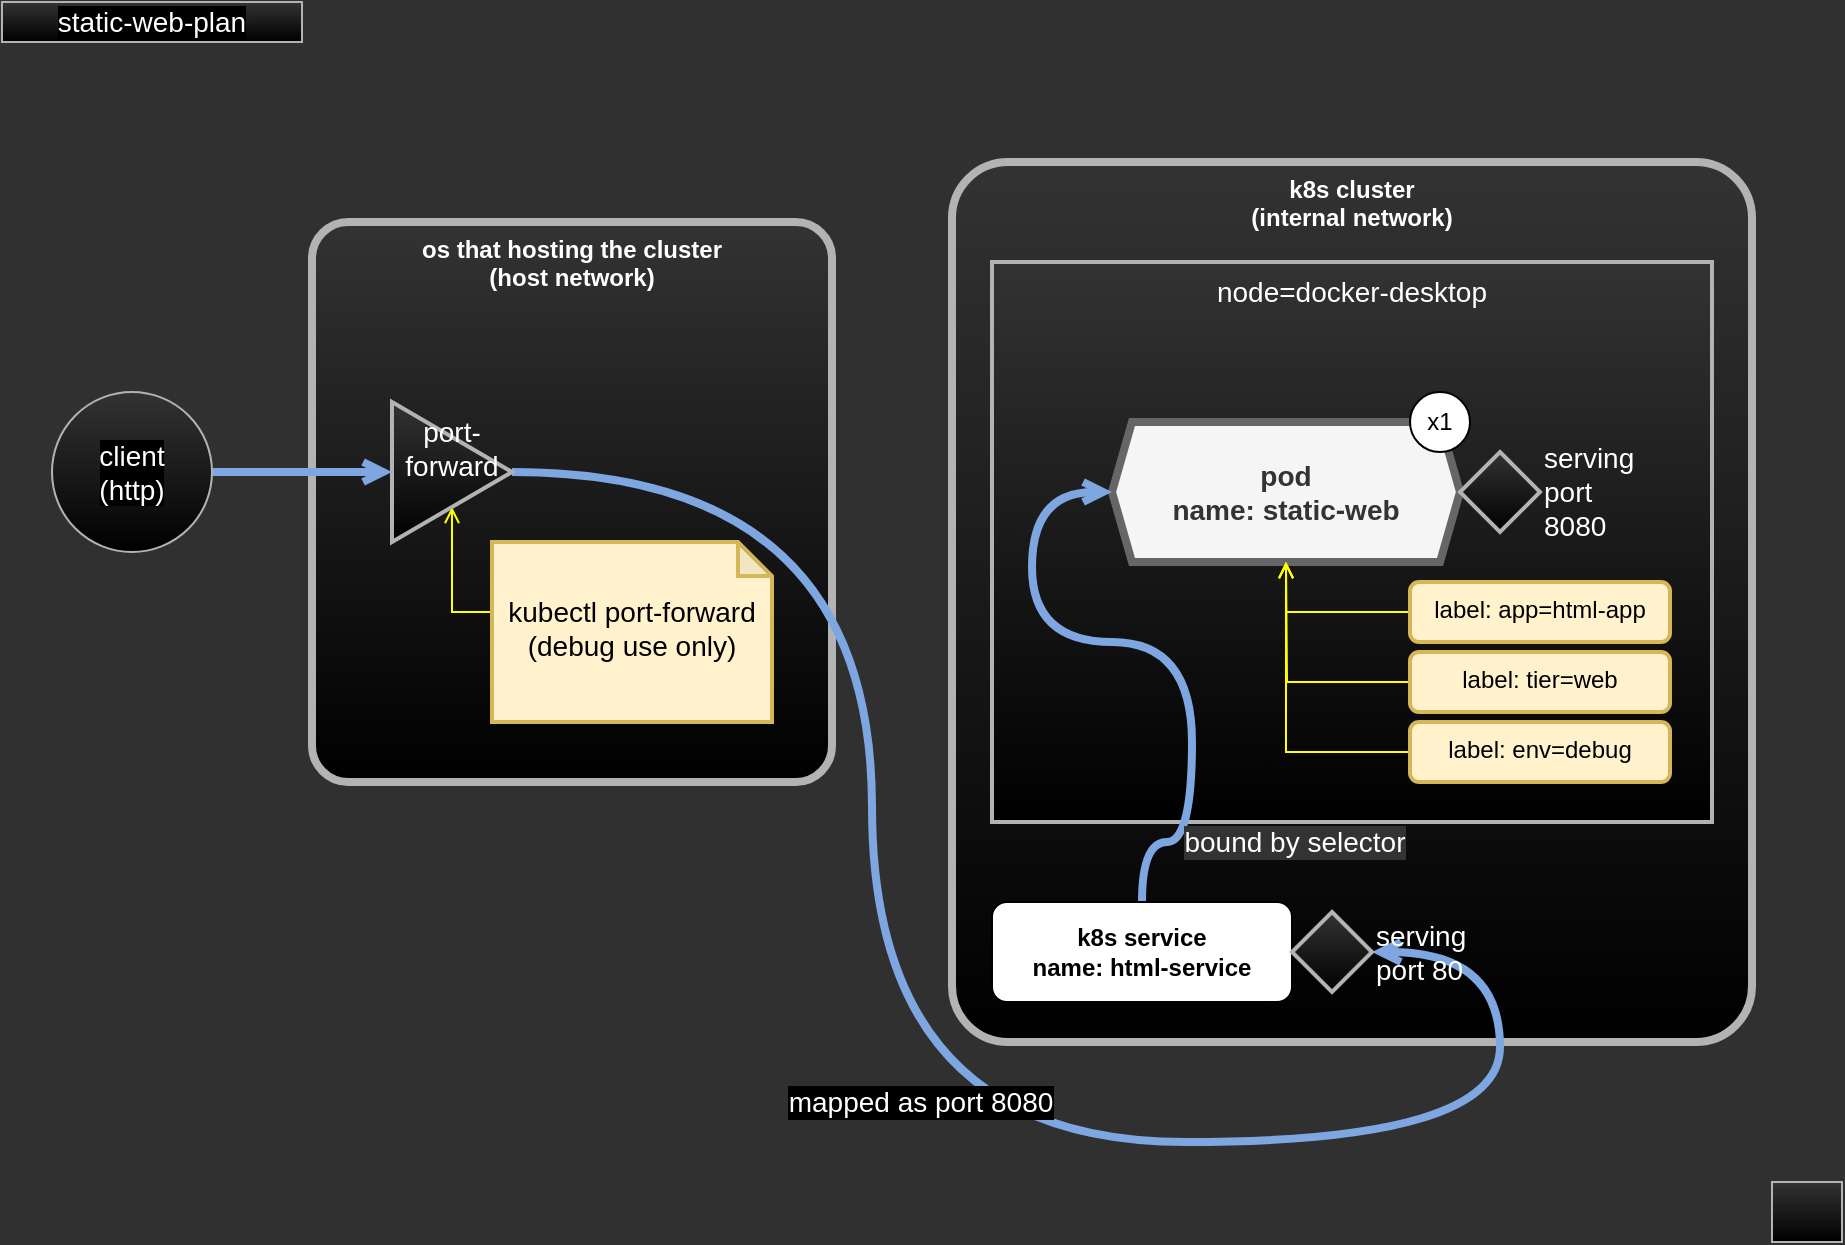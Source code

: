 <mxfile version="14.9.6" type="device"><diagram id="I4470RCvRsQy6u_Oc5J2" name="Page-1"><mxGraphModel dx="1106" dy="997" grid="1" gridSize="10" guides="1" tooltips="1" connect="1" arrows="1" fold="1" page="1" pageScale="1" pageWidth="827" pageHeight="1169" background="#303030" math="0" shadow="0"><root><mxCell id="0"/><mxCell id="1" parent="0"/><mxCell id="dS1ZjvqfkGv6v8Q8MQo3-20" value="os that hosting the cluster&lt;br&gt;(host network)" style="rounded=1;whiteSpace=wrap;html=1;arcSize=7;fontStyle=1;verticalAlign=top;strokeWidth=4;strokeColor=#B3B3B3;gradientColor=#000000;fillColor=#333333;fontColor=#FFFFFF;" parent="1" vertex="1"><mxGeometry x="170" y="120" width="260" height="280" as="geometry"/></mxCell><mxCell id="dS1ZjvqfkGv6v8Q8MQo3-1" value="k8s cluster&lt;br&gt;(internal network)" style="rounded=1;whiteSpace=wrap;html=1;arcSize=7;fontStyle=1;verticalAlign=top;strokeWidth=4;strokeColor=#B3B3B3;gradientColor=#000000;fillColor=#333333;fontColor=#FFFFFF;" parent="1" vertex="1"><mxGeometry x="490" y="90" width="400" height="440" as="geometry"/></mxCell><mxCell id="dS1ZjvqfkGv6v8Q8MQo3-7" value="node=docker-desktop" style="whiteSpace=wrap;html=1;fontSize=14;fontColor=#FFFFFF;strokeColor=#B3B3B3;strokeWidth=2;fillColor=#333333;gradientColor=#000000;verticalAlign=top;" parent="1" vertex="1"><mxGeometry x="510" y="140" width="360" height="280" as="geometry"/></mxCell><mxCell id="dS1ZjvqfkGv6v8Q8MQo3-2" value="pod&lt;br style=&quot;font-size: 14px&quot;&gt;name: static-web" style="shape=hexagon;perimeter=hexagonPerimeter2;whiteSpace=wrap;html=1;fixedSize=1;fontColor=#333333;strokeColor=#666666;strokeWidth=4;fillColor=#f5f5f5;verticalAlign=middle;size=10;fontStyle=1;fontSize=14;" parent="1" vertex="1"><mxGeometry x="570" y="220" width="174" height="70" as="geometry"/></mxCell><mxCell id="dS1ZjvqfkGv6v8Q8MQo3-5" style="edgeStyle=orthogonalEdgeStyle;rounded=0;orthogonalLoop=1;jettySize=auto;html=1;exitX=0;exitY=0.5;exitDx=0;exitDy=0;fontSize=14;fontColor=#FFFFFF;strokeColor=#FFFF00;endArrow=open;endFill=0;" parent="1" source="dS1ZjvqfkGv6v8Q8MQo3-3" edge="1"><mxGeometry relative="1" as="geometry"><mxPoint x="657" y="290" as="targetPoint"/></mxGeometry></mxCell><mxCell id="dS1ZjvqfkGv6v8Q8MQo3-3" value="label: tier=web" style="rounded=1;whiteSpace=wrap;html=1;strokeColor=#d6b656;strokeWidth=2;fillColor=#fff2cc;verticalAlign=top;" parent="1" vertex="1"><mxGeometry x="719" y="335" width="130" height="30" as="geometry"/></mxCell><mxCell id="dS1ZjvqfkGv6v8Q8MQo3-6" style="edgeStyle=orthogonalEdgeStyle;rounded=0;orthogonalLoop=1;jettySize=auto;html=1;exitX=0;exitY=0.5;exitDx=0;exitDy=0;entryX=0.5;entryY=1;entryDx=0;entryDy=0;fontSize=14;fontColor=#FFFFFF;endArrow=open;endFill=0;strokeColor=#FFFF00;" parent="1" source="dS1ZjvqfkGv6v8Q8MQo3-4" target="dS1ZjvqfkGv6v8Q8MQo3-2" edge="1"><mxGeometry relative="1" as="geometry"/></mxCell><mxCell id="dS1ZjvqfkGv6v8Q8MQo3-4" value="label: app=html-app" style="rounded=1;whiteSpace=wrap;html=1;strokeColor=#d6b656;strokeWidth=2;fillColor=#fff2cc;verticalAlign=top;" parent="1" vertex="1"><mxGeometry x="719" y="300" width="130" height="30" as="geometry"/></mxCell><mxCell id="dS1ZjvqfkGv6v8Q8MQo3-11" style="edgeStyle=orthogonalEdgeStyle;rounded=0;orthogonalLoop=1;jettySize=auto;html=1;exitX=0;exitY=0.5;exitDx=0;exitDy=0;exitPerimeter=0;entryX=0.5;entryY=1;entryDx=0;entryDy=0;fontSize=14;fontColor=#FFFFFF;endArrow=open;endFill=0;strokeColor=#FFFF00;" parent="1" source="dS1ZjvqfkGv6v8Q8MQo3-9" target="dS1ZjvqfkGv6v8Q8MQo3-10" edge="1"><mxGeometry relative="1" as="geometry"><Array as="points"><mxPoint x="240" y="315"/></Array></mxGeometry></mxCell><mxCell id="dS1ZjvqfkGv6v8Q8MQo3-9" value="kubectl port-forward&lt;br&gt;(debug use only)" style="shape=note;whiteSpace=wrap;html=1;backgroundOutline=1;darkOpacity=0.05;fontSize=14;strokeColor=#d6b656;strokeWidth=2;fillColor=#fff2cc;verticalAlign=top;size=17;spacing=2;spacingTop=20;" parent="1" vertex="1"><mxGeometry x="260" y="280" width="140" height="90" as="geometry"/></mxCell><mxCell id="dS1ZjvqfkGv6v8Q8MQo3-13" style="edgeStyle=orthogonalEdgeStyle;rounded=0;orthogonalLoop=1;jettySize=auto;html=1;exitX=1;exitY=0.5;exitDx=0;exitDy=0;entryX=1;entryY=0.5;entryDx=0;entryDy=0;fontSize=14;fontColor=#FFFFFF;endArrow=open;endFill=0;curved=1;strokeWidth=4;strokeColor=#7EA6E0;" parent="1" source="dS1ZjvqfkGv6v8Q8MQo3-10" target="mBmJHwozK2axHKSh4UZs-5" edge="1"><mxGeometry relative="1" as="geometry"><Array as="points"><mxPoint x="450" y="245"/><mxPoint x="450" y="580"/><mxPoint x="764" y="580"/><mxPoint x="764" y="485"/></Array></mxGeometry></mxCell><mxCell id="dS1ZjvqfkGv6v8Q8MQo3-15" value="mapped as port 8080" style="edgeLabel;html=1;align=center;verticalAlign=middle;resizable=0;points=[];fontSize=14;labelBackgroundColor=#000000;fontColor=#FFFFFF;" parent="dS1ZjvqfkGv6v8Q8MQo3-13" vertex="1" connectable="0"><mxGeometry x="0.086" relative="1" as="geometry"><mxPoint x="2" y="-20" as="offset"/></mxGeometry></mxCell><mxCell id="dS1ZjvqfkGv6v8Q8MQo3-10" value="port-forward" style="triangle;whiteSpace=wrap;html=1;fontSize=14;fontColor=#FFFFFF;strokeColor=#B3B3B3;strokeWidth=2;fillColor=#333333;gradientColor=#000000;verticalAlign=top;" parent="1" vertex="1"><mxGeometry x="210" y="210" width="60" height="70" as="geometry"/></mxCell><mxCell id="dS1ZjvqfkGv6v8Q8MQo3-14" value="serving port 8080" style="rhombus;whiteSpace=wrap;html=1;fontSize=14;fontColor=#FFFFFF;strokeColor=#B3B3B3;strokeWidth=2;fillColor=#333333;gradientColor=#000000;verticalAlign=middle;labelPosition=right;verticalLabelPosition=middle;align=left;" parent="1" vertex="1"><mxGeometry x="744" y="235" width="40" height="40" as="geometry"/></mxCell><mxCell id="dS1ZjvqfkGv6v8Q8MQo3-16" value="static-web-plan" style="rounded=0;whiteSpace=wrap;html=1;labelBackgroundColor=#000000;fontSize=14;fontColor=#FFFFFF;strokeColor=#B3B3B3;strokeWidth=1;fillColor=#333333;gradientColor=#000000;verticalAlign=middle;" parent="1" vertex="1"><mxGeometry x="15" y="10" width="150" height="20" as="geometry"/></mxCell><mxCell id="dS1ZjvqfkGv6v8Q8MQo3-17" value="" style="rounded=0;whiteSpace=wrap;html=1;labelBackgroundColor=#000000;fontSize=14;fontColor=#FFFFFF;strokeColor=#B3B3B3;strokeWidth=1;fillColor=#333333;gradientColor=#000000;verticalAlign=middle;" parent="1" vertex="1"><mxGeometry x="900" y="600" width="35" height="30" as="geometry"/></mxCell><mxCell id="dS1ZjvqfkGv6v8Q8MQo3-19" style="edgeStyle=orthogonalEdgeStyle;curved=1;rounded=0;orthogonalLoop=1;jettySize=auto;html=1;exitX=1;exitY=0.5;exitDx=0;exitDy=0;entryX=0;entryY=0.5;entryDx=0;entryDy=0;fontSize=14;fontColor=#FFFFFF;endArrow=open;endFill=0;strokeColor=#7EA6E0;strokeWidth=4;" parent="1" source="dS1ZjvqfkGv6v8Q8MQo3-18" target="dS1ZjvqfkGv6v8Q8MQo3-10" edge="1"><mxGeometry relative="1" as="geometry"/></mxCell><mxCell id="dS1ZjvqfkGv6v8Q8MQo3-18" value="client&lt;br&gt;(http)" style="ellipse;whiteSpace=wrap;html=1;aspect=fixed;labelBackgroundColor=#000000;fontSize=14;fontColor=#FFFFFF;strokeColor=#B3B3B3;strokeWidth=1;fillColor=#333333;gradientColor=#000000;verticalAlign=middle;" parent="1" vertex="1"><mxGeometry x="40" y="205" width="80" height="80" as="geometry"/></mxCell><mxCell id="8Uu18Thm1voUC0HuOV9M-1" value="x1" style="ellipse;whiteSpace=wrap;html=1;" parent="1" vertex="1"><mxGeometry x="719" y="205" width="30" height="30" as="geometry"/></mxCell><mxCell id="mBmJHwozK2axHKSh4UZs-3" style="edgeStyle=orthogonalEdgeStyle;curved=1;rounded=0;orthogonalLoop=1;jettySize=auto;html=1;exitX=0.5;exitY=0;exitDx=0;exitDy=0;entryX=0;entryY=0.5;entryDx=0;entryDy=0;fontSize=14;fontColor=#FFFFFF;endArrow=open;endFill=0;strokeColor=#7EA6E0;strokeWidth=4;" parent="1" source="mBmJHwozK2axHKSh4UZs-1" target="dS1ZjvqfkGv6v8Q8MQo3-2" edge="1"><mxGeometry relative="1" as="geometry"><Array as="points"><mxPoint x="610" y="430"/><mxPoint x="610" y="330"/><mxPoint x="530" y="330"/><mxPoint x="530" y="255"/></Array></mxGeometry></mxCell><mxCell id="mBmJHwozK2axHKSh4UZs-4" value="bound by selector" style="edgeLabel;html=1;align=center;verticalAlign=middle;resizable=0;points=[];fontSize=14;fontColor=#FFFFFF;labelBackgroundColor=#333333;" parent="mBmJHwozK2axHKSh4UZs-3" vertex="1" connectable="0"><mxGeometry x="-0.747" y="6" relative="1" as="geometry"><mxPoint x="61" y="6" as="offset"/></mxGeometry></mxCell><mxCell id="mBmJHwozK2axHKSh4UZs-1" value="k8s service&lt;br&gt;name: html-service" style="rounded=1;whiteSpace=wrap;html=1;fontStyle=1" parent="1" vertex="1"><mxGeometry x="510" y="460" width="150" height="50" as="geometry"/></mxCell><mxCell id="mBmJHwozK2axHKSh4UZs-5" value="serving port 80" style="rhombus;whiteSpace=wrap;html=1;fontSize=14;fontColor=#FFFFFF;strokeColor=#B3B3B3;strokeWidth=2;fillColor=#333333;gradientColor=#000000;verticalAlign=middle;labelPosition=right;verticalLabelPosition=middle;align=left;" parent="1" vertex="1"><mxGeometry x="660" y="465" width="40" height="40" as="geometry"/></mxCell><mxCell id="215KOZwy6vCnvW2BPUZs-2" style="edgeStyle=orthogonalEdgeStyle;rounded=0;orthogonalLoop=1;jettySize=auto;html=1;exitX=0;exitY=0.5;exitDx=0;exitDy=0;entryX=0.5;entryY=1;entryDx=0;entryDy=0;fontSize=14;fontColor=#FFFFFF;endArrow=open;endFill=0;strokeColor=#FFFF00;" edge="1" parent="1" source="215KOZwy6vCnvW2BPUZs-1" target="dS1ZjvqfkGv6v8Q8MQo3-2"><mxGeometry relative="1" as="geometry"/></mxCell><mxCell id="215KOZwy6vCnvW2BPUZs-1" value="label: env=debug" style="rounded=1;whiteSpace=wrap;html=1;strokeColor=#d6b656;strokeWidth=2;fillColor=#fff2cc;verticalAlign=top;" vertex="1" parent="1"><mxGeometry x="719" y="370" width="130" height="30" as="geometry"/></mxCell></root></mxGraphModel></diagram></mxfile>